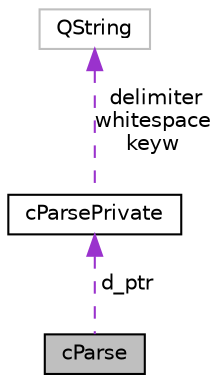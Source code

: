 digraph G
{
  edge [fontname="Helvetica",fontsize="10",labelfontname="Helvetica",labelfontsize="10"];
  node [fontname="Helvetica",fontsize="10",shape=record];
  Node1 [label="cParse",height=0.2,width=0.4,color="black", fillcolor="grey75", style="filled" fontcolor="black"];
  Node2 -> Node1 [dir="back",color="darkorchid3",fontsize="10",style="dashed",label=" d_ptr" ,fontname="Helvetica"];
  Node2 [label="cParsePrivate",height=0.2,width=0.4,color="black", fillcolor="white", style="filled",URL="$classc_parse_private.html",tooltip="The implemention for cParse."];
  Node3 -> Node2 [dir="back",color="darkorchid3",fontsize="10",style="dashed",label=" delimiter\nwhitespace\nkeyw" ,fontname="Helvetica"];
  Node3 [label="QString",height=0.2,width=0.4,color="grey75", fillcolor="white", style="filled"];
}
